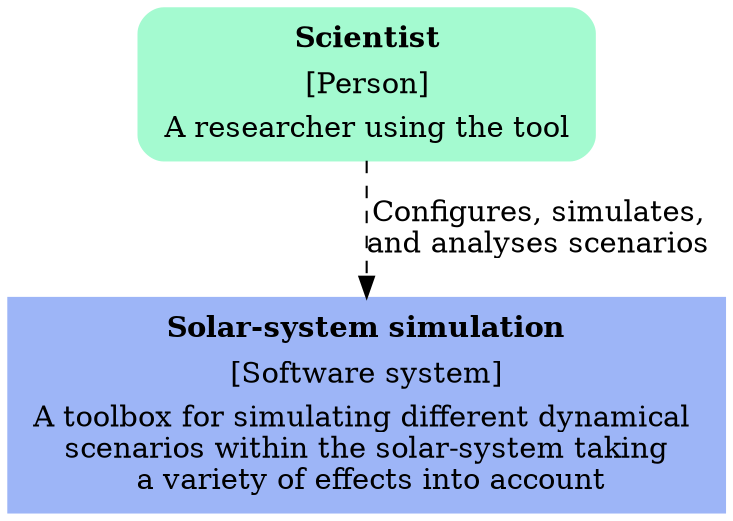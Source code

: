 digraph iterative{
    rankdir="TB";
    dpi=300;
    edge [ style=dashed ];
    node[
        shape = rect
        style = "filled, rounded"
        color = "#a4fad0"
    ];
    user [
        label=<
            <table border="0" cellborder="0">
                <tr> <td><b>Scientist</b></td> </tr>
                <tr> <td>[Person]</td> </tr>
                <tr> <td>A researcher using the tool</td> </tr>
            </table>
        >
    ]
    node[
        shape = rect
        style = filled
        color = "#9db5f7"
    ];
    software [
        label=<
            <table border="0" cellborder="0">
                <tr> <td><b>Solar-system simulation</b></td> </tr>
                <tr> <td>[Software system]</td> </tr>
                <tr> <td>A toolbox for simulating different dynamical <br/>scenarios within the solar-system taking<br/> a variety of effects into account</td> </tr>
            </table>
        >
    ]
    user -> software [label="Configures, simulates,\nand analyses scenarios"]
}
